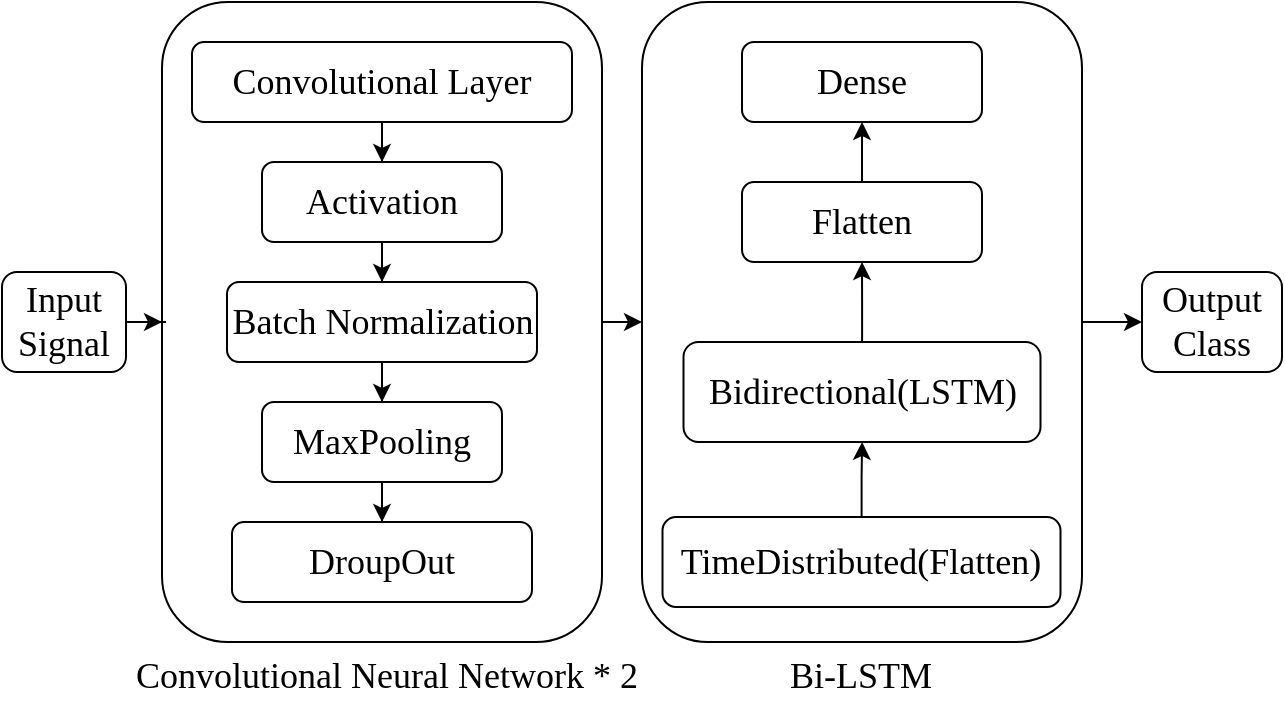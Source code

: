 <mxfile version="15.1.0" type="github">
  <diagram id="eY4go0LkcZO66568y_7N" name="Page-1">
    <mxGraphModel dx="1279" dy="585" grid="1" gridSize="10" guides="1" tooltips="1" connect="1" arrows="1" fold="1" page="1" pageScale="1" pageWidth="827" pageHeight="1169" math="0" shadow="0">
      <root>
        <mxCell id="0" />
        <mxCell id="1" parent="0" />
        <mxCell id="M3obMAaM5eYTaD5ACtc3-3" value="" style="edgeStyle=orthogonalEdgeStyle;rounded=0;orthogonalLoop=1;jettySize=auto;html=1;" edge="1" parent="1" source="PxJ90tIYc75GkE3W4qHD-28" target="PxJ90tIYc75GkE3W4qHD-35">
          <mxGeometry relative="1" as="geometry" />
        </mxCell>
        <mxCell id="PxJ90tIYc75GkE3W4qHD-28" value="" style="rounded=1;whiteSpace=wrap;html=1;" parent="1" vertex="1">
          <mxGeometry x="400" y="210" width="220" height="320" as="geometry" />
        </mxCell>
        <mxCell id="M3obMAaM5eYTaD5ACtc3-4" value="" style="edgeStyle=orthogonalEdgeStyle;rounded=0;orthogonalLoop=1;jettySize=auto;html=1;" edge="1" parent="1" source="PxJ90tIYc75GkE3W4qHD-20">
          <mxGeometry relative="1" as="geometry">
            <mxPoint x="400" y="370" as="targetPoint" />
          </mxGeometry>
        </mxCell>
        <mxCell id="PxJ90tIYc75GkE3W4qHD-20" value="" style="rounded=1;whiteSpace=wrap;html=1;" parent="1" vertex="1">
          <mxGeometry x="160" y="210" width="220" height="320" as="geometry" />
        </mxCell>
        <mxCell id="PxJ90tIYc75GkE3W4qHD-4" value="" style="edgeStyle=orthogonalEdgeStyle;rounded=0;orthogonalLoop=1;jettySize=auto;html=1;" parent="1" source="PxJ90tIYc75GkE3W4qHD-2" target="PxJ90tIYc75GkE3W4qHD-3" edge="1">
          <mxGeometry relative="1" as="geometry" />
        </mxCell>
        <mxCell id="PxJ90tIYc75GkE3W4qHD-2" value="&lt;font face=&quot;Times New Roman&quot; style=&quot;font-size: 18px&quot;&gt;Convolutional Layer&lt;/font&gt;" style="rounded=1;whiteSpace=wrap;html=1;" parent="1" vertex="1">
          <mxGeometry x="175" y="230" width="190" height="40" as="geometry" />
        </mxCell>
        <mxCell id="PxJ90tIYc75GkE3W4qHD-6" value="" style="edgeStyle=orthogonalEdgeStyle;rounded=0;orthogonalLoop=1;jettySize=auto;html=1;" parent="1" source="PxJ90tIYc75GkE3W4qHD-3" target="PxJ90tIYc75GkE3W4qHD-5" edge="1">
          <mxGeometry relative="1" as="geometry" />
        </mxCell>
        <mxCell id="PxJ90tIYc75GkE3W4qHD-3" value="&lt;font style=&quot;font-size: 18px&quot; face=&quot;Times New Roman&quot;&gt;Activation&lt;/font&gt;" style="whiteSpace=wrap;html=1;rounded=1;" parent="1" vertex="1">
          <mxGeometry x="210" y="290" width="120" height="40" as="geometry" />
        </mxCell>
        <mxCell id="PxJ90tIYc75GkE3W4qHD-10" value="" style="edgeStyle=orthogonalEdgeStyle;rounded=0;orthogonalLoop=1;jettySize=auto;html=1;" parent="1" source="PxJ90tIYc75GkE3W4qHD-5" target="PxJ90tIYc75GkE3W4qHD-9" edge="1">
          <mxGeometry relative="1" as="geometry" />
        </mxCell>
        <mxCell id="PxJ90tIYc75GkE3W4qHD-5" value="&lt;font style=&quot;font-size: 18px&quot; face=&quot;Times New Roman&quot;&gt;Batch Normalization&lt;/font&gt;" style="whiteSpace=wrap;html=1;rounded=1;" parent="1" vertex="1">
          <mxGeometry x="192.5" y="350" width="155" height="40" as="geometry" />
        </mxCell>
        <mxCell id="PxJ90tIYc75GkE3W4qHD-15" value="" style="edgeStyle=orthogonalEdgeStyle;rounded=0;orthogonalLoop=1;jettySize=auto;html=1;" parent="1" source="PxJ90tIYc75GkE3W4qHD-9" target="PxJ90tIYc75GkE3W4qHD-14" edge="1">
          <mxGeometry relative="1" as="geometry" />
        </mxCell>
        <mxCell id="PxJ90tIYc75GkE3W4qHD-9" value="&lt;font style=&quot;font-size: 18px&quot; face=&quot;Times New Roman&quot;&gt;MaxPooling&lt;/font&gt;" style="whiteSpace=wrap;html=1;rounded=1;" parent="1" vertex="1">
          <mxGeometry x="210" y="410" width="120" height="40" as="geometry" />
        </mxCell>
        <mxCell id="PxJ90tIYc75GkE3W4qHD-14" value="&lt;font face=&quot;Times New Roman&quot; style=&quot;font-size: 18px&quot;&gt;DroupOut&lt;/font&gt;" style="whiteSpace=wrap;html=1;rounded=1;" parent="1" vertex="1">
          <mxGeometry x="195" y="470" width="150" height="40" as="geometry" />
        </mxCell>
        <mxCell id="PxJ90tIYc75GkE3W4qHD-23" value="" style="edgeStyle=orthogonalEdgeStyle;rounded=0;orthogonalLoop=1;jettySize=auto;html=1;" parent="1" source="PxJ90tIYc75GkE3W4qHD-16" target="PxJ90tIYc75GkE3W4qHD-22" edge="1">
          <mxGeometry relative="1" as="geometry" />
        </mxCell>
        <mxCell id="PxJ90tIYc75GkE3W4qHD-16" value="&lt;font style=&quot;font-size: 18px&quot; face=&quot;Times New Roman&quot;&gt;TimeDistributed(Flatten)&lt;/font&gt;" style="whiteSpace=wrap;html=1;rounded=1;" parent="1" vertex="1">
          <mxGeometry x="410.25" y="467.5" width="199" height="45" as="geometry" />
        </mxCell>
        <mxCell id="PxJ90tIYc75GkE3W4qHD-21" value="&lt;font face=&quot;Times New Roman&quot; style=&quot;font-size: 18px&quot;&gt;Convolutional Neural Network * 2&lt;/font&gt;" style="text;whiteSpace=wrap;html=1;" parent="1" vertex="1">
          <mxGeometry x="145.25" y="530" width="265" height="30" as="geometry" />
        </mxCell>
        <mxCell id="PxJ90tIYc75GkE3W4qHD-25" value="" style="edgeStyle=orthogonalEdgeStyle;rounded=0;orthogonalLoop=1;jettySize=auto;html=1;" parent="1" source="PxJ90tIYc75GkE3W4qHD-22" target="PxJ90tIYc75GkE3W4qHD-24" edge="1">
          <mxGeometry relative="1" as="geometry" />
        </mxCell>
        <mxCell id="PxJ90tIYc75GkE3W4qHD-22" value="&lt;font style=&quot;font-size: 18px&quot; face=&quot;Times New Roman&quot;&gt;Bidirectional(LSTM)&lt;/font&gt;" style="whiteSpace=wrap;html=1;rounded=1;" parent="1" vertex="1">
          <mxGeometry x="420.75" y="380" width="178.5" height="50" as="geometry" />
        </mxCell>
        <mxCell id="PxJ90tIYc75GkE3W4qHD-27" value="" style="edgeStyle=orthogonalEdgeStyle;rounded=0;orthogonalLoop=1;jettySize=auto;html=1;" parent="1" source="PxJ90tIYc75GkE3W4qHD-24" target="PxJ90tIYc75GkE3W4qHD-26" edge="1">
          <mxGeometry relative="1" as="geometry" />
        </mxCell>
        <mxCell id="PxJ90tIYc75GkE3W4qHD-24" value="&lt;font style=&quot;font-size: 18px&quot; face=&quot;Times New Roman&quot;&gt;Flatten&lt;/font&gt;" style="whiteSpace=wrap;html=1;rounded=1;" parent="1" vertex="1">
          <mxGeometry x="450" y="300" width="120" height="40" as="geometry" />
        </mxCell>
        <mxCell id="PxJ90tIYc75GkE3W4qHD-26" value="&lt;font style=&quot;font-size: 18px&quot; face=&quot;Times New Roman&quot;&gt;Dense&lt;/font&gt;" style="whiteSpace=wrap;html=1;rounded=1;" parent="1" vertex="1">
          <mxGeometry x="450" y="230" width="120" height="40" as="geometry" />
        </mxCell>
        <mxCell id="PxJ90tIYc75GkE3W4qHD-29" value="&lt;font face=&quot;Times New Roman&quot; style=&quot;font-size: 18px&quot;&gt;Bi-LSTM&lt;/font&gt;" style="text;whiteSpace=wrap;html=1;align=center;" parent="1" vertex="1">
          <mxGeometry x="451.25" y="530" width="117" height="30" as="geometry" />
        </mxCell>
        <mxCell id="PxJ90tIYc75GkE3W4qHD-31" style="edgeStyle=orthogonalEdgeStyle;rounded=0;orthogonalLoop=1;jettySize=auto;html=1;entryX=0;entryY=0.5;entryDx=0;entryDy=0;" parent="1" source="PxJ90tIYc75GkE3W4qHD-30" target="PxJ90tIYc75GkE3W4qHD-20" edge="1">
          <mxGeometry relative="1" as="geometry" />
        </mxCell>
        <mxCell id="PxJ90tIYc75GkE3W4qHD-30" value="&lt;font style=&quot;font-size: 18px&quot; face=&quot;Times New Roman&quot;&gt;Input&lt;br&gt;Signal&lt;/font&gt;" style="rounded=1;whiteSpace=wrap;html=1;" parent="1" vertex="1">
          <mxGeometry x="80" y="345" width="62" height="50" as="geometry" />
        </mxCell>
        <mxCell id="PxJ90tIYc75GkE3W4qHD-35" value="&lt;font style=&quot;font-size: 18px&quot; face=&quot;Times New Roman&quot;&gt;Output&lt;br&gt;Class&lt;/font&gt;" style="whiteSpace=wrap;html=1;rounded=1;" parent="1" vertex="1">
          <mxGeometry x="650" y="345" width="70" height="50" as="geometry" />
        </mxCell>
      </root>
    </mxGraphModel>
  </diagram>
</mxfile>
